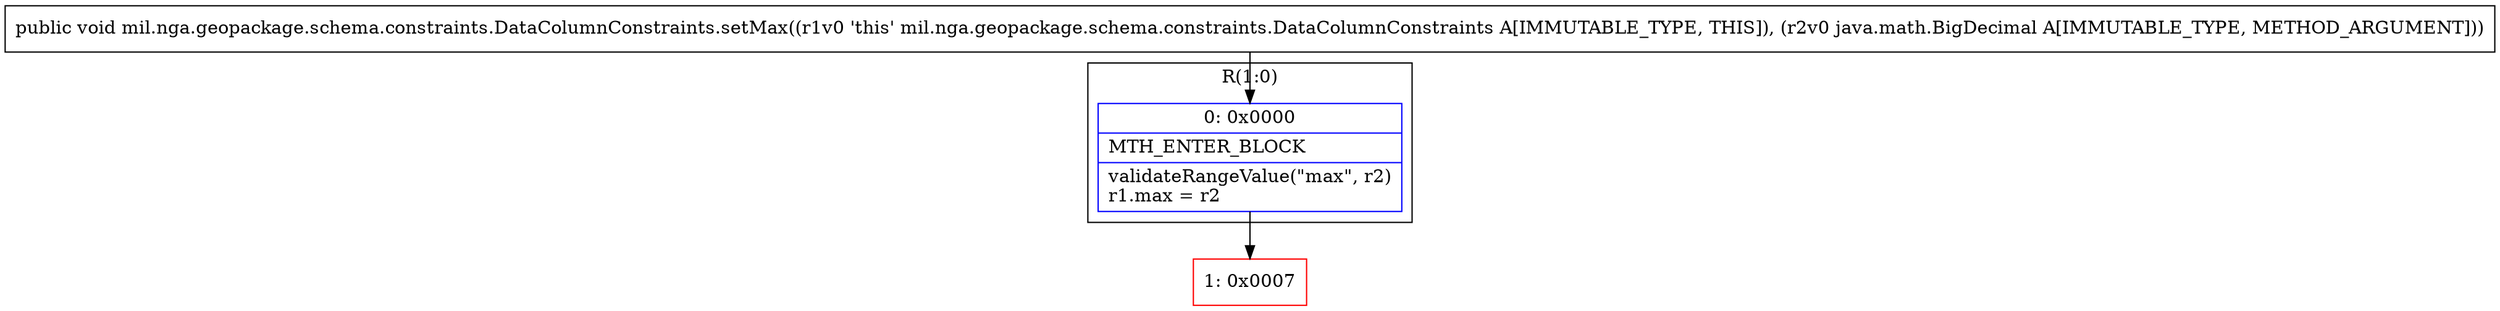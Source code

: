 digraph "CFG formil.nga.geopackage.schema.constraints.DataColumnConstraints.setMax(Ljava\/math\/BigDecimal;)V" {
subgraph cluster_Region_1194595426 {
label = "R(1:0)";
node [shape=record,color=blue];
Node_0 [shape=record,label="{0\:\ 0x0000|MTH_ENTER_BLOCK\l|validateRangeValue(\"max\", r2)\lr1.max = r2\l}"];
}
Node_1 [shape=record,color=red,label="{1\:\ 0x0007}"];
MethodNode[shape=record,label="{public void mil.nga.geopackage.schema.constraints.DataColumnConstraints.setMax((r1v0 'this' mil.nga.geopackage.schema.constraints.DataColumnConstraints A[IMMUTABLE_TYPE, THIS]), (r2v0 java.math.BigDecimal A[IMMUTABLE_TYPE, METHOD_ARGUMENT])) }"];
MethodNode -> Node_0;
Node_0 -> Node_1;
}

